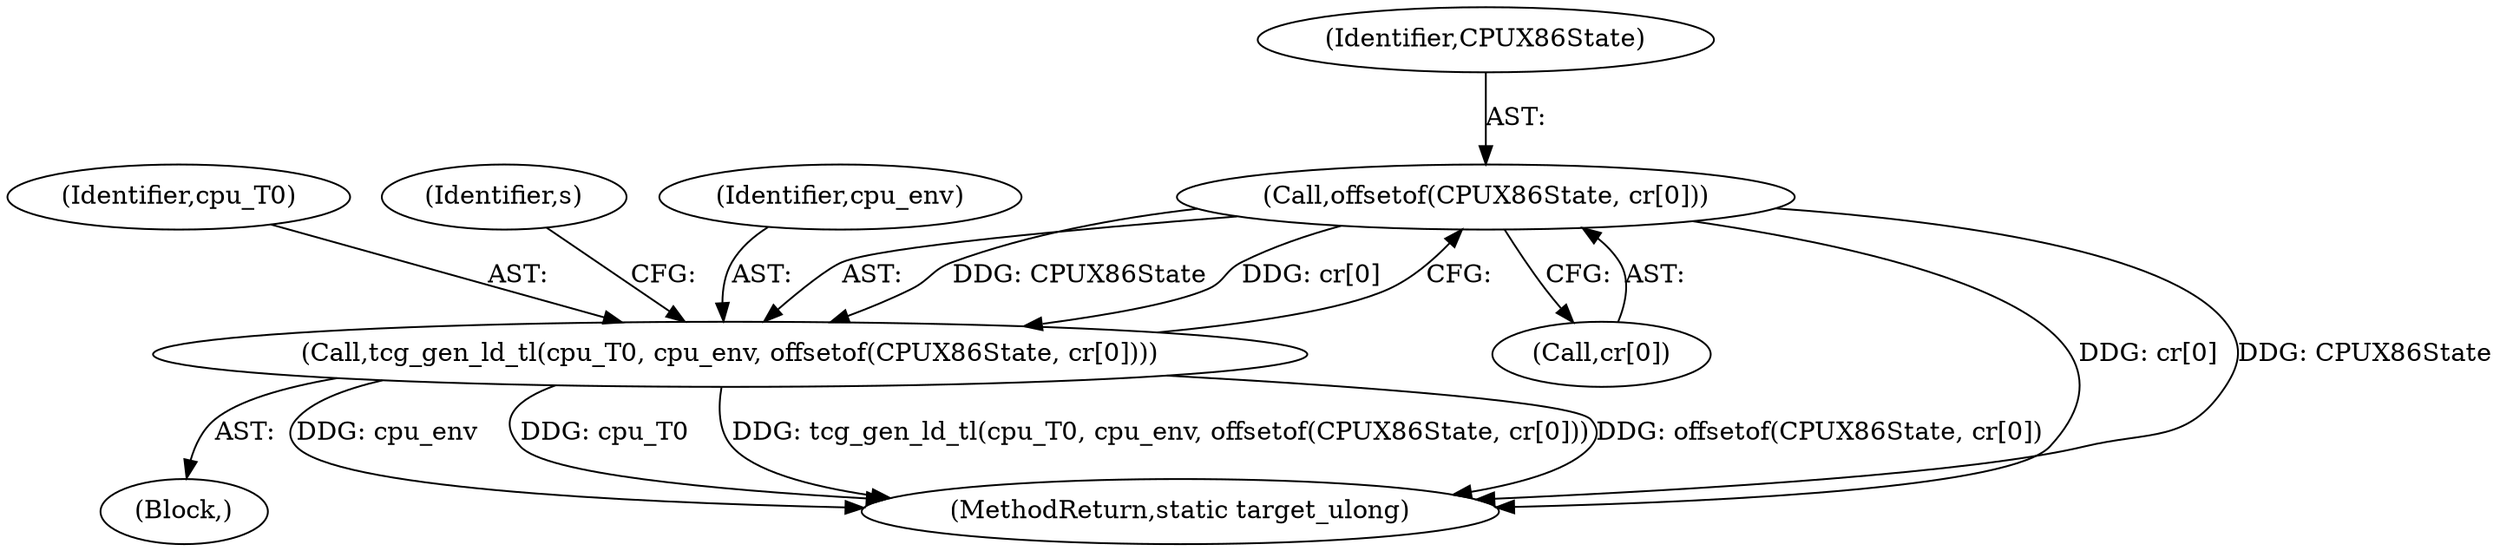digraph "0_qemu_30663fd26c0307e414622c7a8607fbc04f92ec14@array" {
"1009333" [label="(Call,offsetof(CPUX86State, cr[0]))"];
"1009330" [label="(Call,tcg_gen_ld_tl(cpu_T0, cpu_env, offsetof(CPUX86State, cr[0])))"];
"1008502" [label="(Block,)"];
"1009335" [label="(Call,cr[0])"];
"1009331" [label="(Identifier,cpu_T0)"];
"1011840" [label="(MethodReturn,static target_ulong)"];
"1009334" [label="(Identifier,CPUX86State)"];
"1009333" [label="(Call,offsetof(CPUX86State, cr[0]))"];
"1009340" [label="(Identifier,s)"];
"1009330" [label="(Call,tcg_gen_ld_tl(cpu_T0, cpu_env, offsetof(CPUX86State, cr[0])))"];
"1009332" [label="(Identifier,cpu_env)"];
"1009333" -> "1009330"  [label="AST: "];
"1009333" -> "1009335"  [label="CFG: "];
"1009334" -> "1009333"  [label="AST: "];
"1009335" -> "1009333"  [label="AST: "];
"1009330" -> "1009333"  [label="CFG: "];
"1009333" -> "1011840"  [label="DDG: cr[0]"];
"1009333" -> "1011840"  [label="DDG: CPUX86State"];
"1009333" -> "1009330"  [label="DDG: CPUX86State"];
"1009333" -> "1009330"  [label="DDG: cr[0]"];
"1009330" -> "1008502"  [label="AST: "];
"1009331" -> "1009330"  [label="AST: "];
"1009332" -> "1009330"  [label="AST: "];
"1009340" -> "1009330"  [label="CFG: "];
"1009330" -> "1011840"  [label="DDG: cpu_env"];
"1009330" -> "1011840"  [label="DDG: cpu_T0"];
"1009330" -> "1011840"  [label="DDG: tcg_gen_ld_tl(cpu_T0, cpu_env, offsetof(CPUX86State, cr[0]))"];
"1009330" -> "1011840"  [label="DDG: offsetof(CPUX86State, cr[0])"];
}
